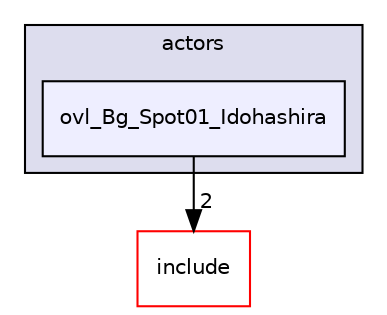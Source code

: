 digraph "src/overlays/actors/ovl_Bg_Spot01_Idohashira" {
  compound=true
  node [ fontsize="10", fontname="Helvetica"];
  edge [ labelfontsize="10", labelfontname="Helvetica"];
  subgraph clusterdir_e93473484be31ce7bcb356bd643a22f8 {
    graph [ bgcolor="#ddddee", pencolor="black", label="actors" fontname="Helvetica", fontsize="10", URL="dir_e93473484be31ce7bcb356bd643a22f8.html"]
  dir_61ea5ead99f0b67aa20223bdcdb48fdf [shape=box, label="ovl_Bg_Spot01_Idohashira", style="filled", fillcolor="#eeeeff", pencolor="black", URL="dir_61ea5ead99f0b67aa20223bdcdb48fdf.html"];
  }
  dir_d44c64559bbebec7f509842c48db8b23 [shape=box label="include" fillcolor="white" style="filled" color="red" URL="dir_d44c64559bbebec7f509842c48db8b23.html"];
  dir_61ea5ead99f0b67aa20223bdcdb48fdf->dir_d44c64559bbebec7f509842c48db8b23 [headlabel="2", labeldistance=1.5 headhref="dir_000103_000000.html"];
}
